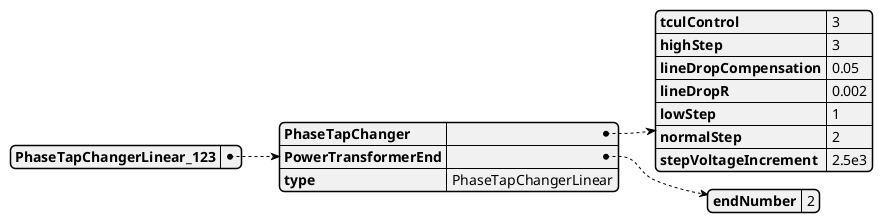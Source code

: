@startjson
{
  "PhaseTapChangerLinear_123": {
    "PhaseTapChanger": {
      "tculControl": "3",
      "highStep": "3",
      "lineDropCompensation": "0.05",
      "lineDropR": "0.002",
      "lowStep": "1",
      "normalStep": "2",
      "stepVoltageIncrement": "2.5e3"
    },
    "PowerTransformerEnd": {
      "endNumber": "2"
    },
    "type": "PhaseTapChangerLinear"
  }
}
@endjson
